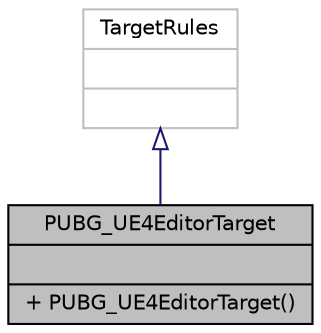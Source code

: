 digraph "PUBG_UE4EditorTarget"
{
 // LATEX_PDF_SIZE
  edge [fontname="Helvetica",fontsize="10",labelfontname="Helvetica",labelfontsize="10"];
  node [fontname="Helvetica",fontsize="10",shape=record];
  Node1 [label="{PUBG_UE4EditorTarget\n||+ PUBG_UE4EditorTarget()\l}",height=0.2,width=0.4,color="black", fillcolor="grey75", style="filled", fontcolor="black",tooltip=" "];
  Node2 -> Node1 [dir="back",color="midnightblue",fontsize="10",style="solid",arrowtail="onormal",fontname="Helvetica"];
  Node2 [label="{TargetRules\n||}",height=0.2,width=0.4,color="grey75", fillcolor="white", style="filled",tooltip=" "];
}
